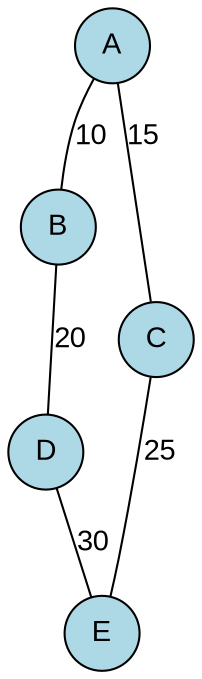 graph G {
    // Configuración del grafo
    node [shape=circle, style=filled, fillcolor=lightblue, fontname=Arial];
    edge [fontname=Arial];

    // Nodos
    "A";
    "B";
    "C";
    "D";
    "E";

    // Aristas
    "A" -- "B" [label="10"];
    "A" -- "C" [label="15"];
    "B" -- "D" [label="20"];
    "C" -- "E" [label="25"];
    "D" -- "E" [label="30"];
}
